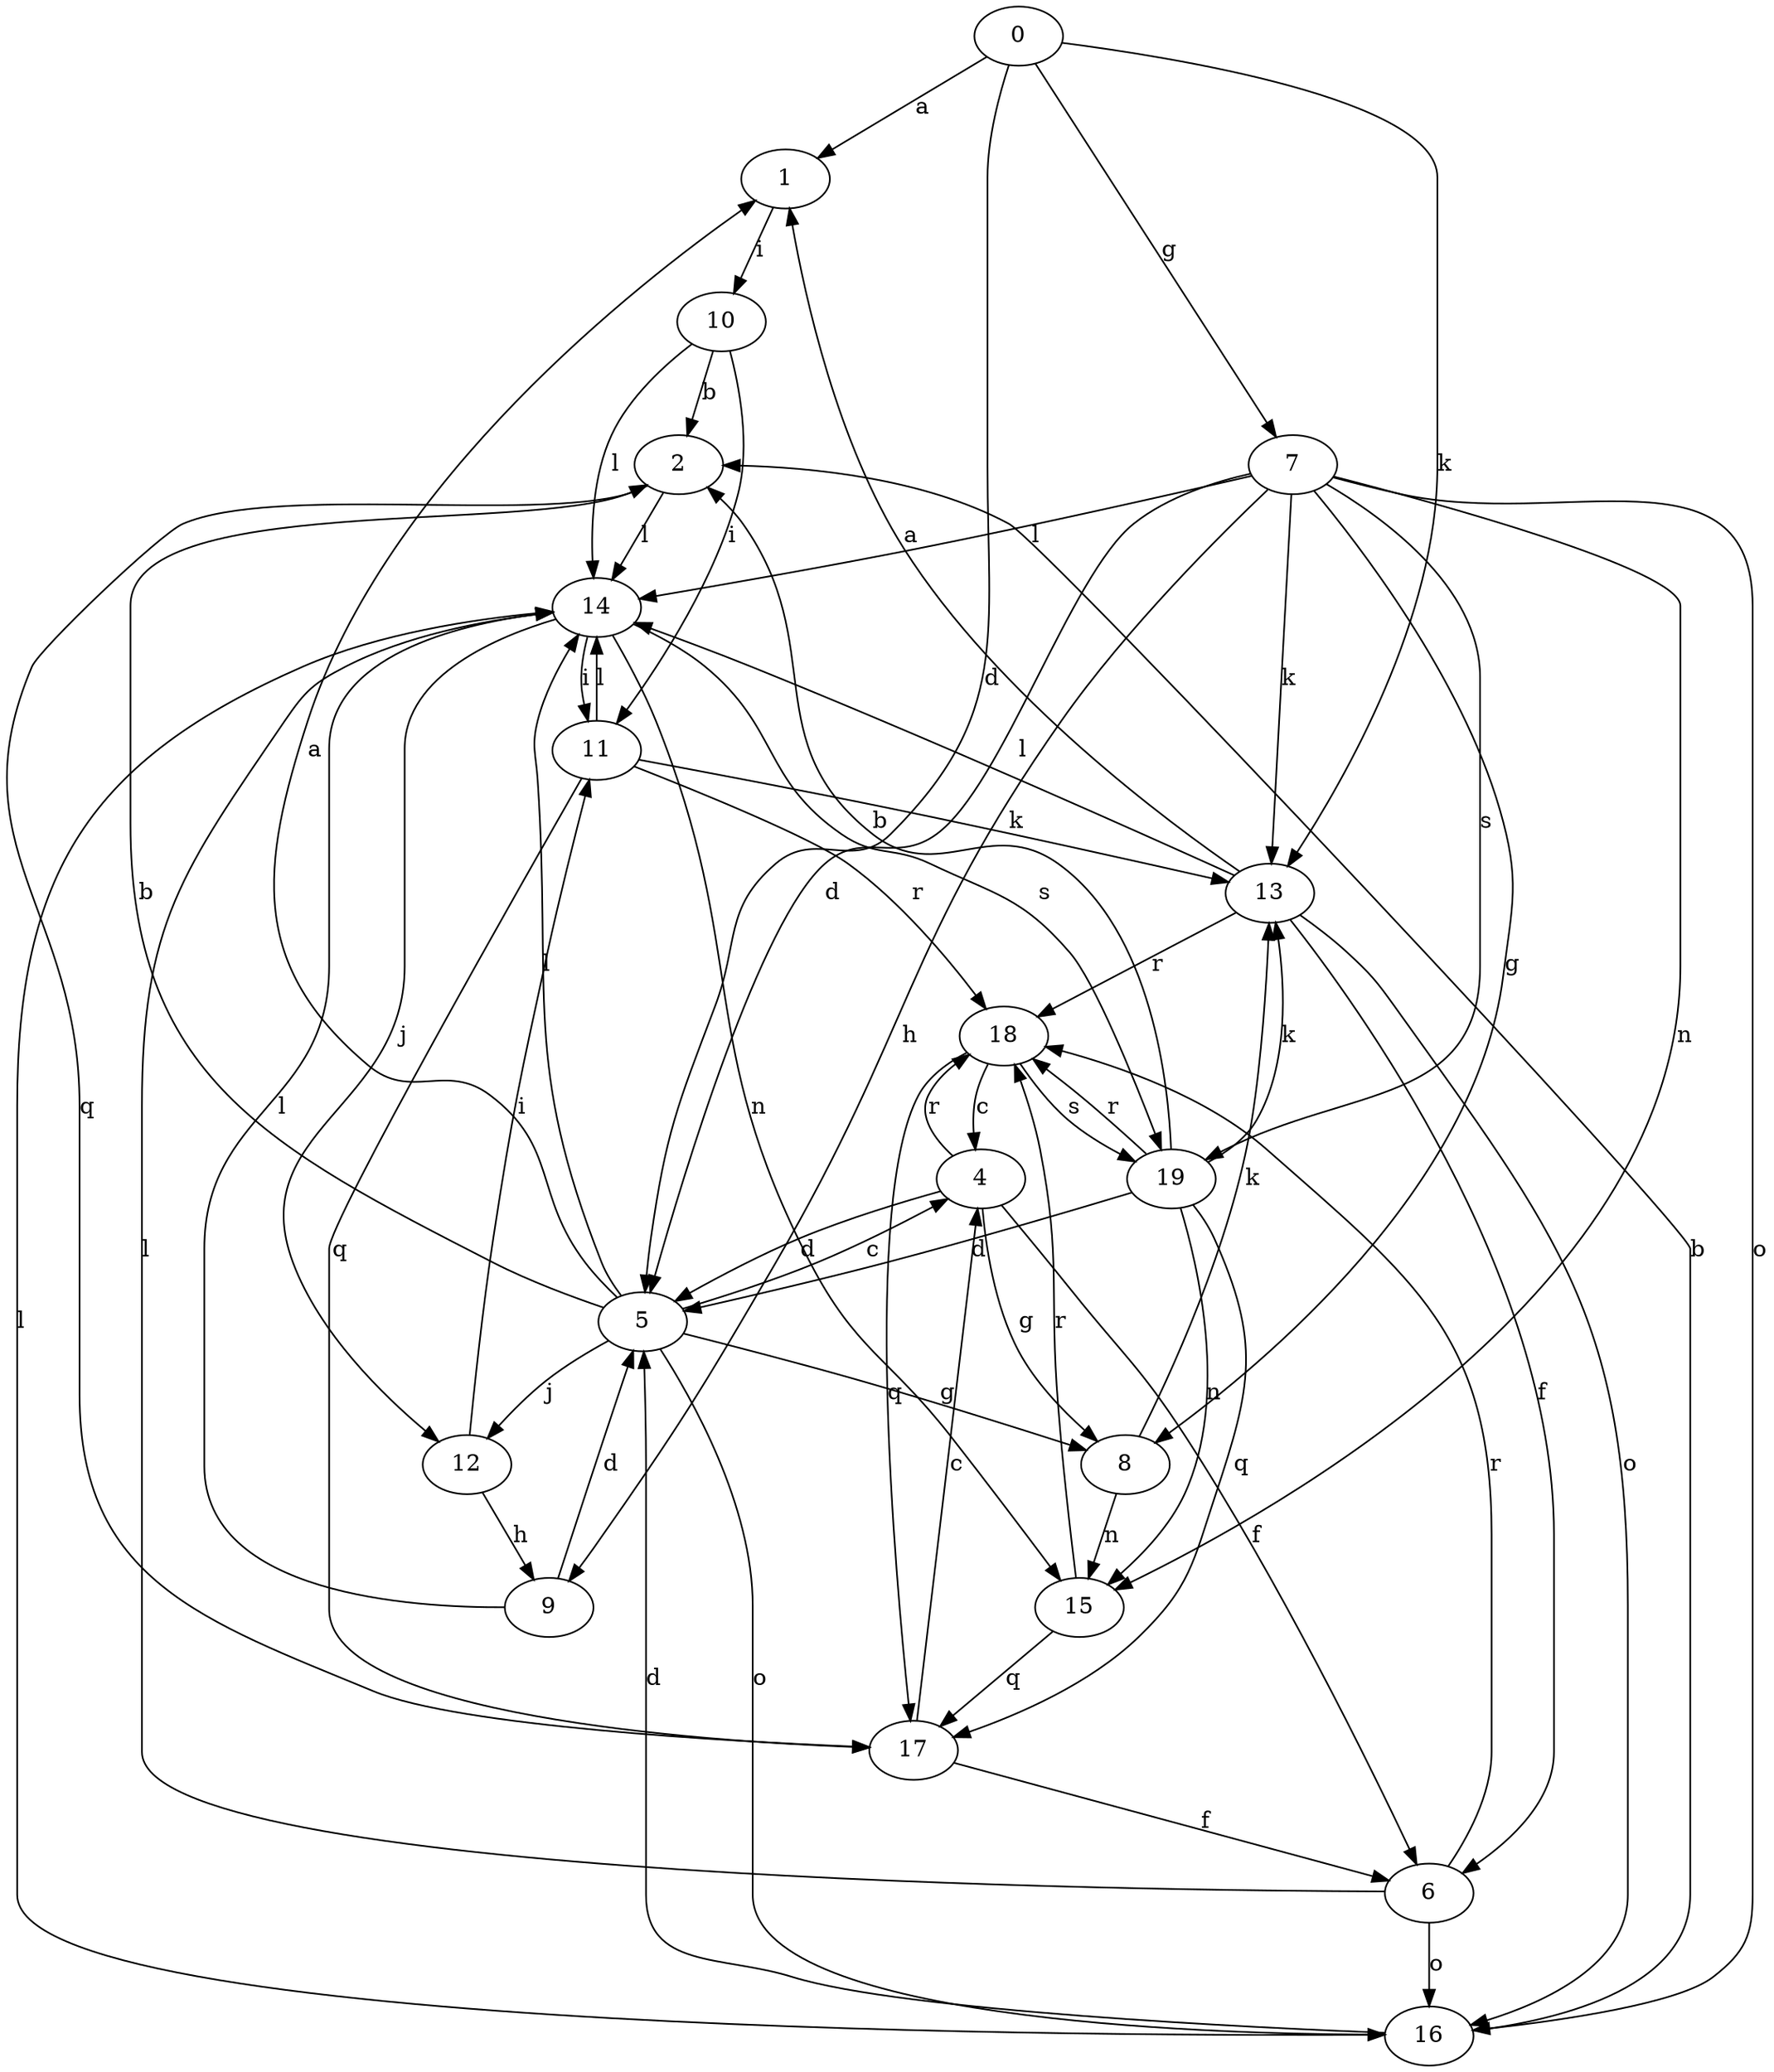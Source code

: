 strict digraph  {
0;
1;
2;
4;
5;
6;
7;
8;
9;
10;
11;
12;
13;
14;
15;
16;
17;
18;
19;
0 -> 1  [label=a];
0 -> 5  [label=d];
0 -> 7  [label=g];
0 -> 13  [label=k];
1 -> 10  [label=i];
2 -> 14  [label=l];
2 -> 17  [label=q];
4 -> 5  [label=d];
4 -> 6  [label=f];
4 -> 8  [label=g];
4 -> 18  [label=r];
5 -> 1  [label=a];
5 -> 2  [label=b];
5 -> 4  [label=c];
5 -> 8  [label=g];
5 -> 12  [label=j];
5 -> 14  [label=l];
5 -> 16  [label=o];
6 -> 14  [label=l];
6 -> 16  [label=o];
6 -> 18  [label=r];
7 -> 5  [label=d];
7 -> 8  [label=g];
7 -> 9  [label=h];
7 -> 13  [label=k];
7 -> 14  [label=l];
7 -> 15  [label=n];
7 -> 16  [label=o];
7 -> 19  [label=s];
8 -> 13  [label=k];
8 -> 15  [label=n];
9 -> 5  [label=d];
9 -> 14  [label=l];
10 -> 2  [label=b];
10 -> 11  [label=i];
10 -> 14  [label=l];
11 -> 13  [label=k];
11 -> 14  [label=l];
11 -> 17  [label=q];
11 -> 18  [label=r];
12 -> 9  [label=h];
12 -> 11  [label=i];
13 -> 1  [label=a];
13 -> 6  [label=f];
13 -> 14  [label=l];
13 -> 16  [label=o];
13 -> 18  [label=r];
14 -> 11  [label=i];
14 -> 12  [label=j];
14 -> 15  [label=n];
14 -> 19  [label=s];
15 -> 17  [label=q];
15 -> 18  [label=r];
16 -> 2  [label=b];
16 -> 5  [label=d];
16 -> 14  [label=l];
17 -> 4  [label=c];
17 -> 6  [label=f];
18 -> 4  [label=c];
18 -> 17  [label=q];
18 -> 19  [label=s];
19 -> 2  [label=b];
19 -> 5  [label=d];
19 -> 13  [label=k];
19 -> 15  [label=n];
19 -> 17  [label=q];
19 -> 18  [label=r];
}
